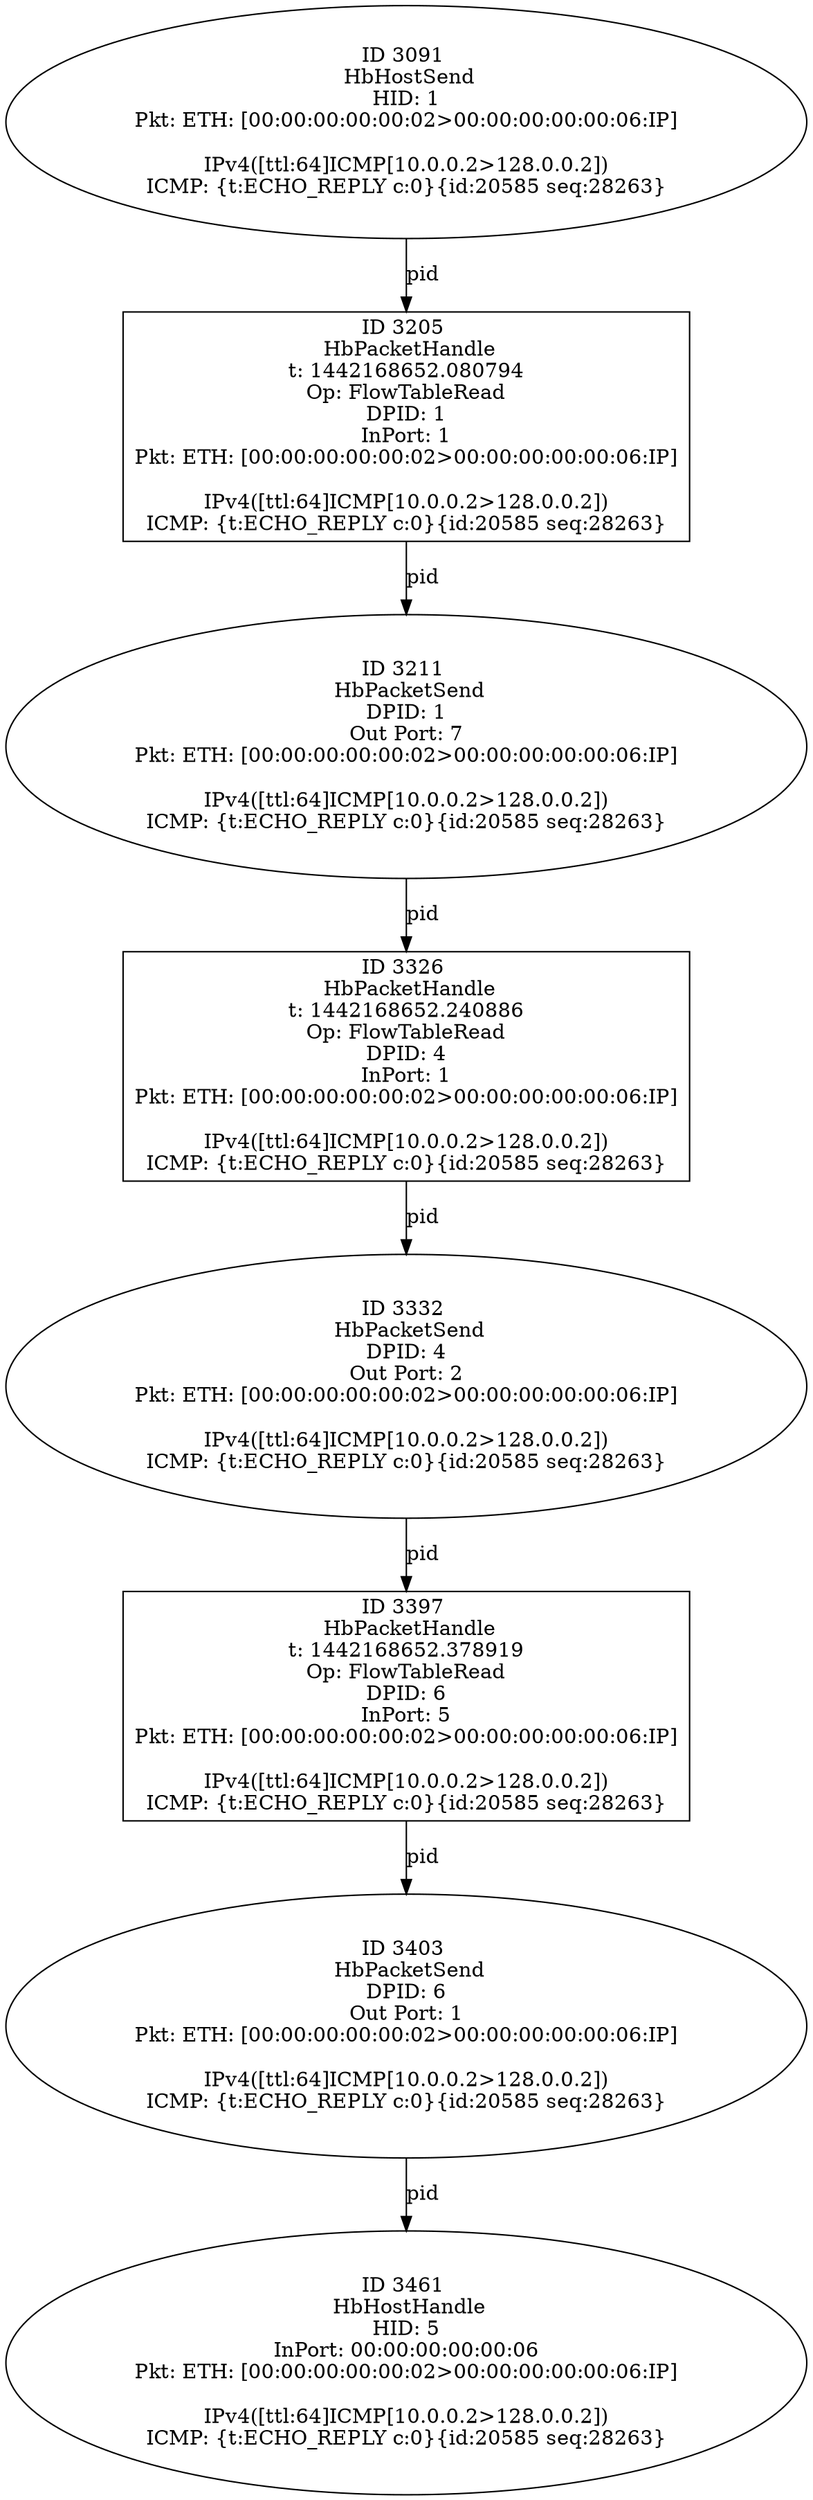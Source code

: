 strict digraph G {
3403 [shape=oval, event=<hb_events.HbPacketSend object at 0x10ae6c710>, label="ID 3403 
 HbPacketSend
DPID: 6
Out Port: 1
Pkt: ETH: [00:00:00:00:00:02>00:00:00:00:00:06:IP]

IPv4([ttl:64]ICMP[10.0.0.2>128.0.0.2])
ICMP: {t:ECHO_REPLY c:0}{id:20585 seq:28263}"];
3332 [shape=oval, event=<hb_events.HbPacketSend object at 0x10ae26b90>, label="ID 3332 
 HbPacketSend
DPID: 4
Out Port: 2
Pkt: ETH: [00:00:00:00:00:02>00:00:00:00:00:06:IP]

IPv4([ttl:64]ICMP[10.0.0.2>128.0.0.2])
ICMP: {t:ECHO_REPLY c:0}{id:20585 seq:28263}"];
3205 [shape=box, event=<hb_events.HbPacketHandle object at 0x10adbb650>, label="ID 3205 
 HbPacketHandle
t: 1442168652.080794
Op: FlowTableRead
DPID: 1
InPort: 1
Pkt: ETH: [00:00:00:00:00:02>00:00:00:00:00:06:IP]

IPv4([ttl:64]ICMP[10.0.0.2>128.0.0.2])
ICMP: {t:ECHO_REPLY c:0}{id:20585 seq:28263}"];
3397 [shape=box, event=<hb_events.HbPacketHandle object at 0x10ae5e1d0>, label="ID 3397 
 HbPacketHandle
t: 1442168652.378919
Op: FlowTableRead
DPID: 6
InPort: 5
Pkt: ETH: [00:00:00:00:00:02>00:00:00:00:00:06:IP]

IPv4([ttl:64]ICMP[10.0.0.2>128.0.0.2])
ICMP: {t:ECHO_REPLY c:0}{id:20585 seq:28263}"];
3211 [shape=oval, event=<hb_events.HbPacketSend object at 0x10adc9710>, label="ID 3211 
 HbPacketSend
DPID: 1
Out Port: 7
Pkt: ETH: [00:00:00:00:00:02>00:00:00:00:00:06:IP]

IPv4([ttl:64]ICMP[10.0.0.2>128.0.0.2])
ICMP: {t:ECHO_REPLY c:0}{id:20585 seq:28263}"];
3091 [shape=oval, event=<hb_events.HbHostSend object at 0x10ad64550>, label="ID 3091 
 HbHostSend
HID: 1
Pkt: ETH: [00:00:00:00:00:02>00:00:00:00:00:06:IP]

IPv4([ttl:64]ICMP[10.0.0.2>128.0.0.2])
ICMP: {t:ECHO_REPLY c:0}{id:20585 seq:28263}"];
3326 [shape=box, event=<hb_events.HbPacketHandle object at 0x10ae26810>, label="ID 3326 
 HbPacketHandle
t: 1442168652.240886
Op: FlowTableRead
DPID: 4
InPort: 1
Pkt: ETH: [00:00:00:00:00:02>00:00:00:00:00:06:IP]

IPv4([ttl:64]ICMP[10.0.0.2>128.0.0.2])
ICMP: {t:ECHO_REPLY c:0}{id:20585 seq:28263}"];
3461 [shape=oval, event=<hb_events.HbHostHandle object at 0x10ae90810>, label="ID 3461 
 HbHostHandle
HID: 5
InPort: 00:00:00:00:00:06
Pkt: ETH: [00:00:00:00:00:02>00:00:00:00:00:06:IP]

IPv4([ttl:64]ICMP[10.0.0.2>128.0.0.2])
ICMP: {t:ECHO_REPLY c:0}{id:20585 seq:28263}"];
3403 -> 3461  [rel=pid, label=pid];
3332 -> 3397  [rel=pid, label=pid];
3205 -> 3211  [rel=pid, label=pid];
3211 -> 3326  [rel=pid, label=pid];
3091 -> 3205  [rel=pid, label=pid];
3326 -> 3332  [rel=pid, label=pid];
3397 -> 3403  [rel=pid, label=pid];
}
